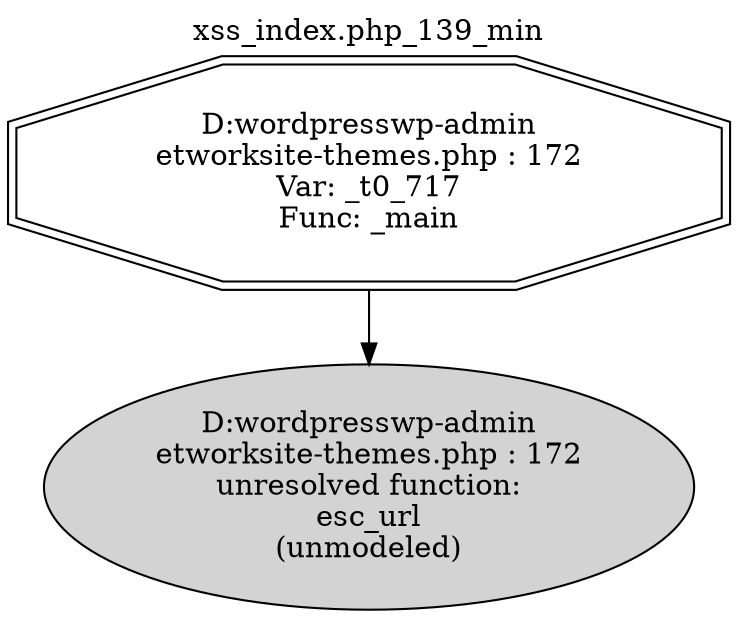 digraph cfg {
  label="xss_index.php_139_min";
  labelloc=t;
  n1 [shape=doubleoctagon, label="D:\wordpress\wp-admin\network\site-themes.php : 172\nVar: _t0_717\nFunc: _main\n"];
  n2 [shape=ellipse, label="D:\wordpress\wp-admin\network\site-themes.php : 172\nunresolved function:\nesc_url\n(unmodeled)\n",style=filled];
  n1 -> n2;
}
